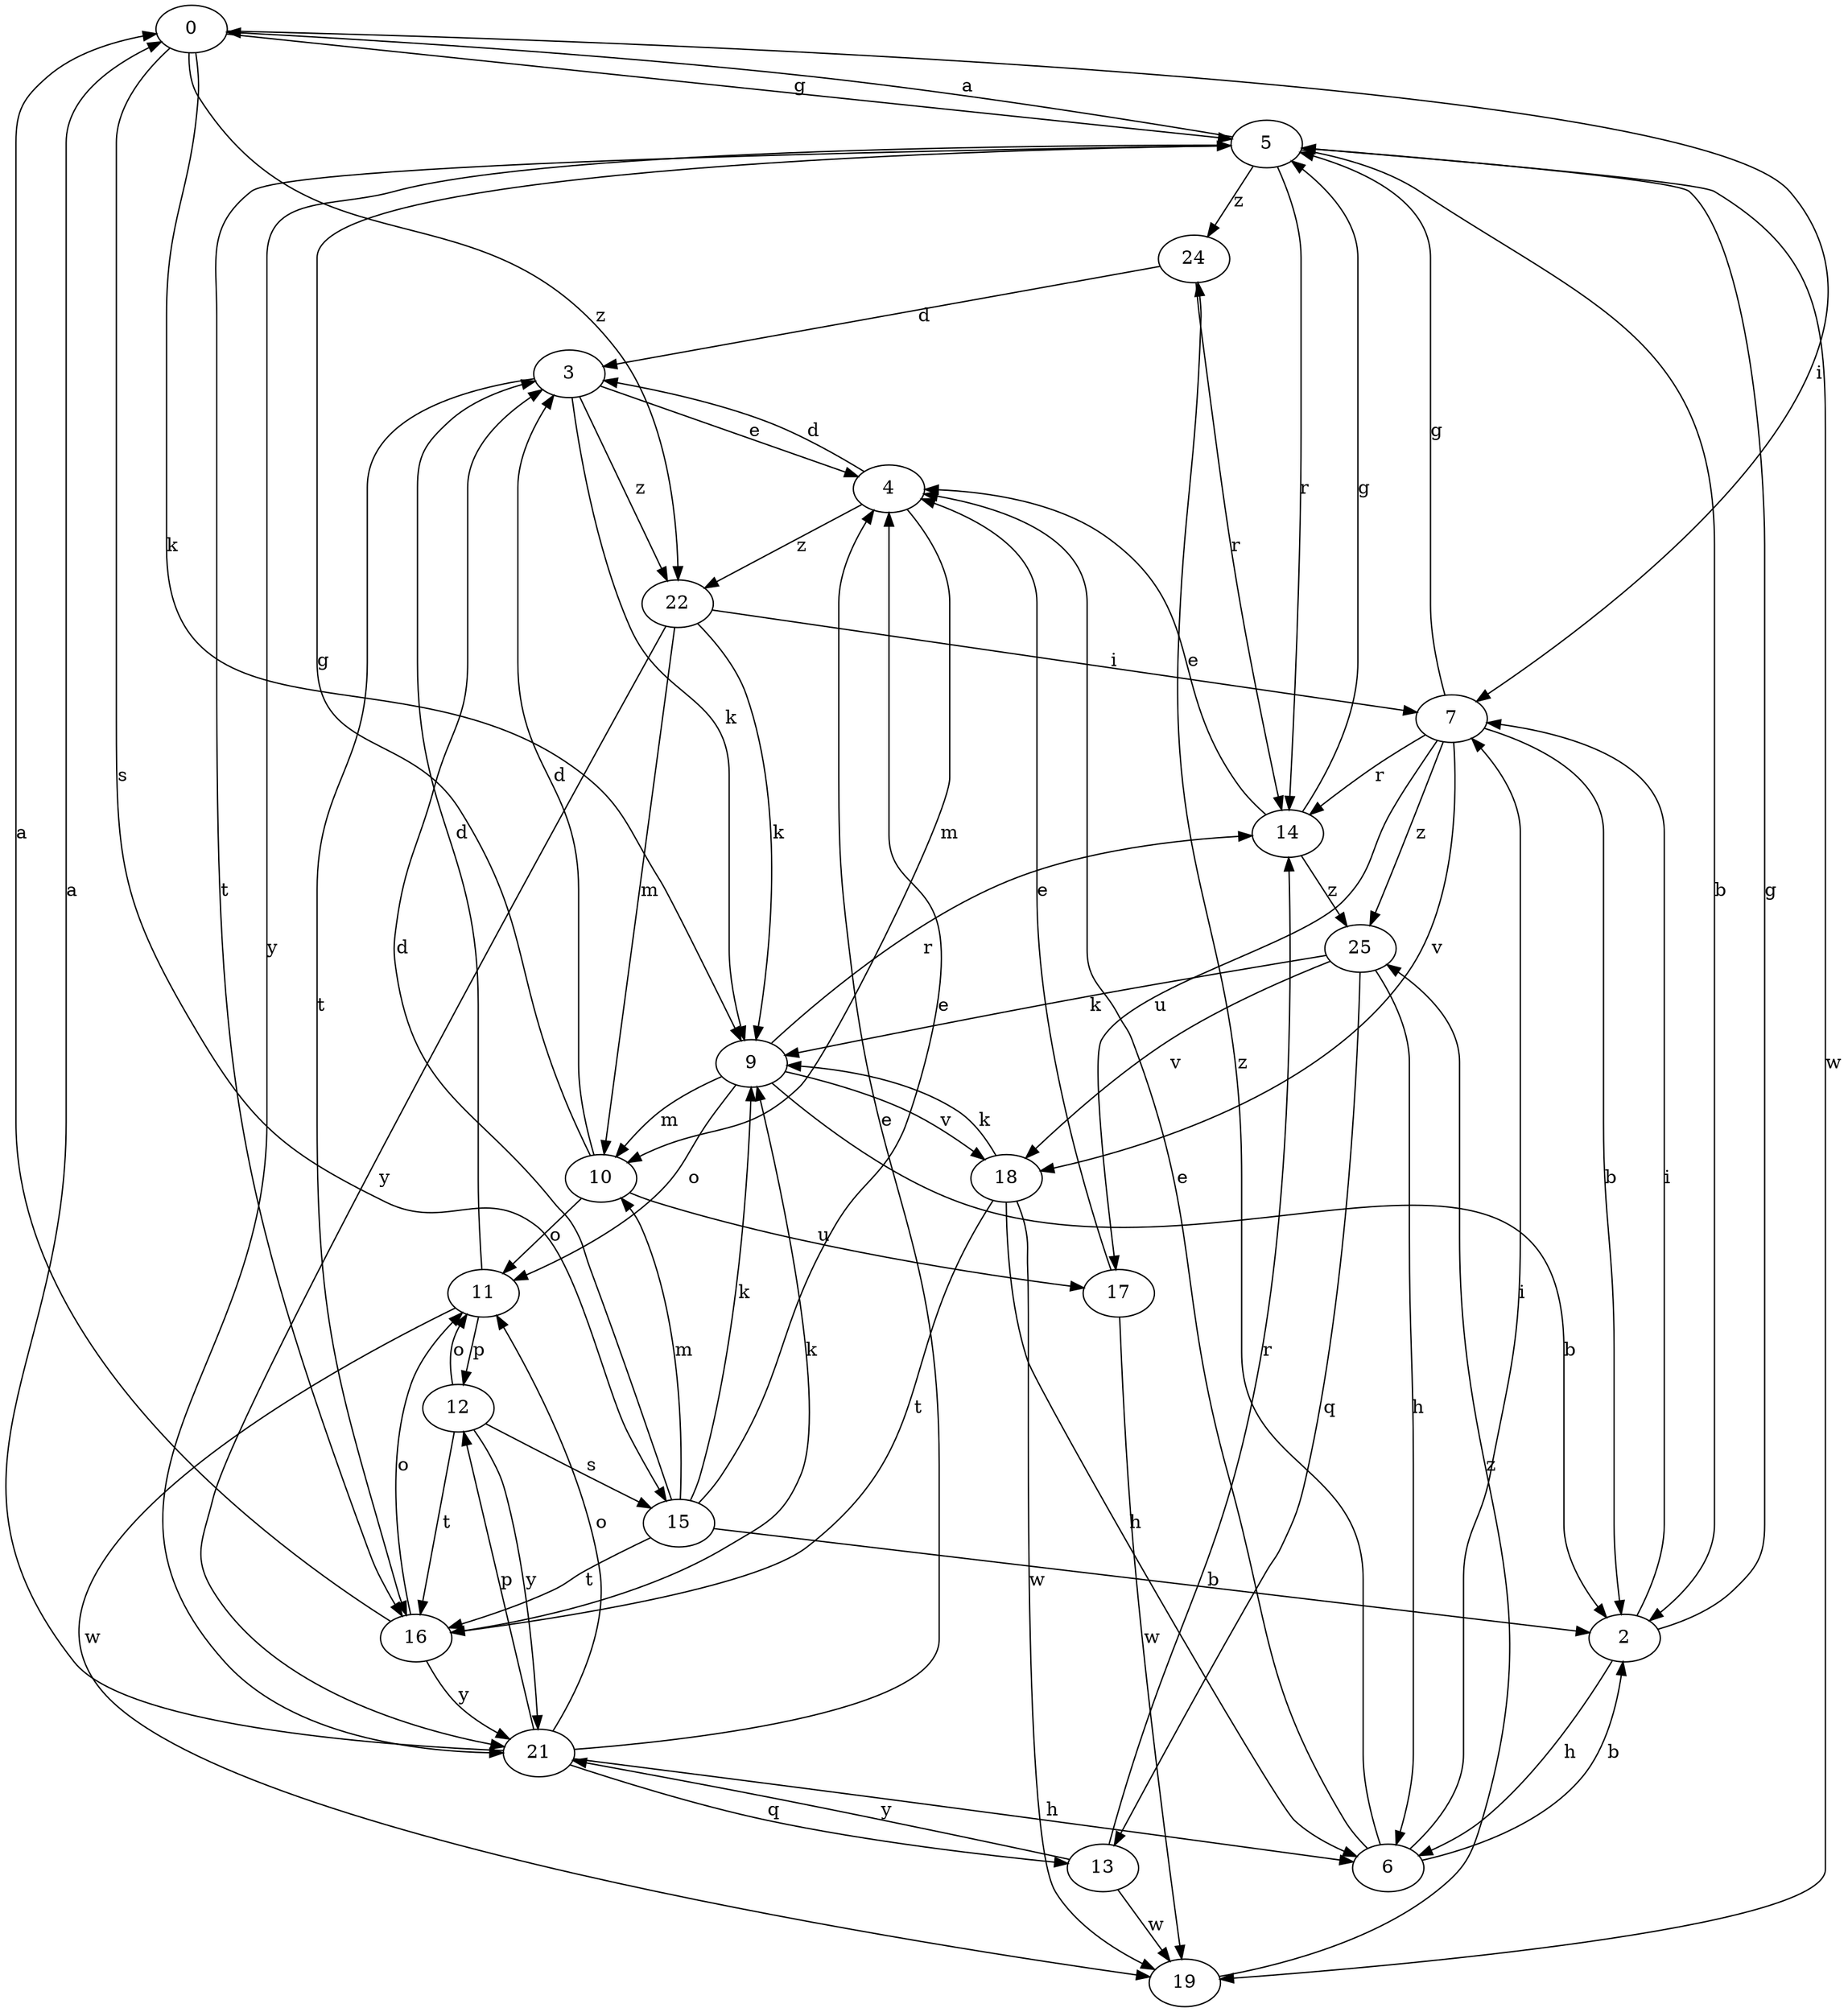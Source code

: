 strict digraph  {
0;
2;
3;
4;
5;
6;
7;
9;
10;
11;
12;
13;
14;
15;
16;
17;
18;
19;
21;
22;
24;
25;
0 -> 5  [label=g];
0 -> 7  [label=i];
0 -> 9  [label=k];
0 -> 15  [label=s];
0 -> 22  [label=z];
2 -> 5  [label=g];
2 -> 6  [label=h];
2 -> 7  [label=i];
3 -> 4  [label=e];
3 -> 9  [label=k];
3 -> 16  [label=t];
3 -> 22  [label=z];
4 -> 3  [label=d];
4 -> 10  [label=m];
4 -> 22  [label=z];
5 -> 0  [label=a];
5 -> 2  [label=b];
5 -> 14  [label=r];
5 -> 16  [label=t];
5 -> 19  [label=w];
5 -> 21  [label=y];
5 -> 24  [label=z];
6 -> 2  [label=b];
6 -> 4  [label=e];
6 -> 7  [label=i];
6 -> 24  [label=z];
7 -> 2  [label=b];
7 -> 5  [label=g];
7 -> 14  [label=r];
7 -> 17  [label=u];
7 -> 18  [label=v];
7 -> 25  [label=z];
9 -> 2  [label=b];
9 -> 10  [label=m];
9 -> 11  [label=o];
9 -> 14  [label=r];
9 -> 18  [label=v];
10 -> 3  [label=d];
10 -> 5  [label=g];
10 -> 11  [label=o];
10 -> 17  [label=u];
11 -> 3  [label=d];
11 -> 12  [label=p];
11 -> 19  [label=w];
12 -> 11  [label=o];
12 -> 15  [label=s];
12 -> 16  [label=t];
12 -> 21  [label=y];
13 -> 14  [label=r];
13 -> 19  [label=w];
13 -> 21  [label=y];
14 -> 4  [label=e];
14 -> 5  [label=g];
14 -> 25  [label=z];
15 -> 2  [label=b];
15 -> 3  [label=d];
15 -> 4  [label=e];
15 -> 9  [label=k];
15 -> 10  [label=m];
15 -> 16  [label=t];
16 -> 0  [label=a];
16 -> 9  [label=k];
16 -> 11  [label=o];
16 -> 21  [label=y];
17 -> 4  [label=e];
17 -> 19  [label=w];
18 -> 6  [label=h];
18 -> 9  [label=k];
18 -> 16  [label=t];
18 -> 19  [label=w];
19 -> 25  [label=z];
21 -> 0  [label=a];
21 -> 4  [label=e];
21 -> 6  [label=h];
21 -> 11  [label=o];
21 -> 12  [label=p];
21 -> 13  [label=q];
22 -> 7  [label=i];
22 -> 9  [label=k];
22 -> 10  [label=m];
22 -> 21  [label=y];
24 -> 3  [label=d];
24 -> 14  [label=r];
25 -> 6  [label=h];
25 -> 9  [label=k];
25 -> 13  [label=q];
25 -> 18  [label=v];
}
